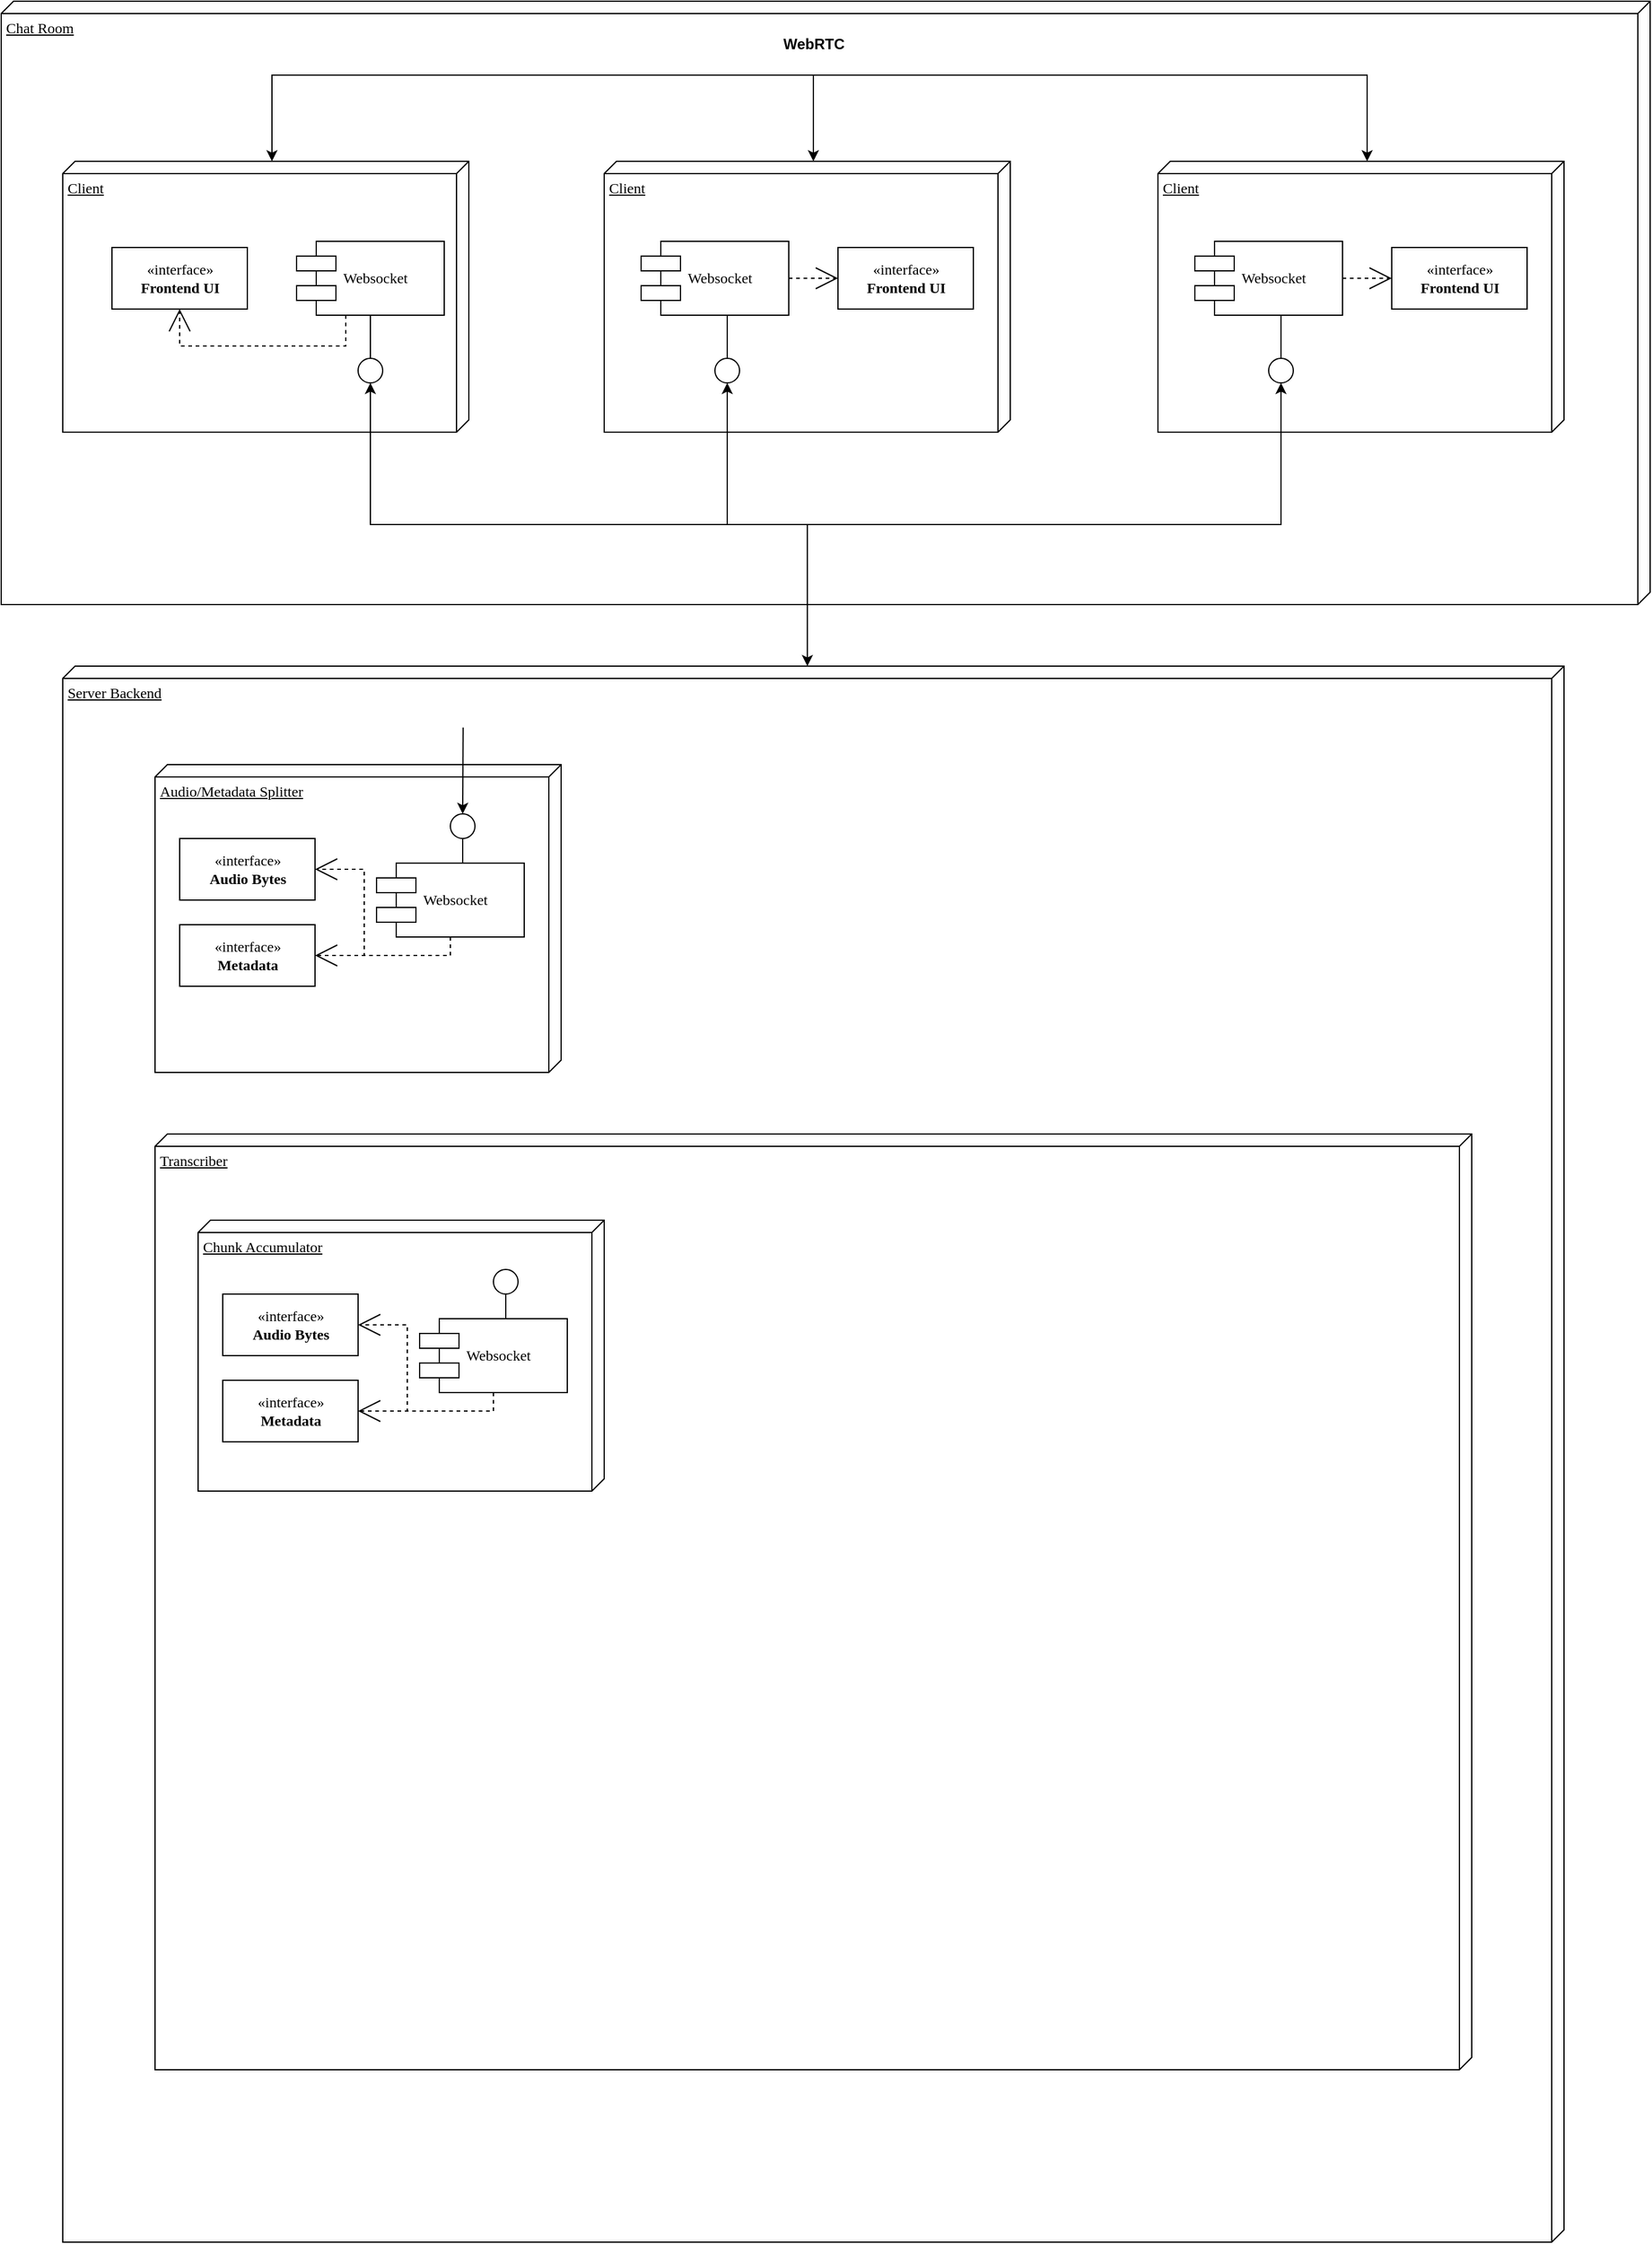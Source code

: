 <mxfile version="24.8.6">
  <diagram name="Page-1" id="5f0bae14-7c28-e335-631c-24af17079c00">
    <mxGraphModel dx="1195" dy="756" grid="1" gridSize="10" guides="1" tooltips="1" connect="1" arrows="1" fold="1" page="1" pageScale="1" pageWidth="1600" pageHeight="2240" background="none" math="0" shadow="0">
      <root>
        <mxCell id="0" />
        <mxCell id="1" parent="0" />
        <mxCell id="gZlpGWzVPiDhJivvCEjj-41" value="Chat Room" style="verticalAlign=top;align=left;spacingTop=8;spacingLeft=2;spacingRight=12;shape=cube;size=10;direction=south;fontStyle=4;html=1;rounded=0;shadow=0;comic=0;labelBackgroundColor=none;strokeWidth=1;fontFamily=Verdana;fontSize=12" vertex="1" parent="1">
          <mxGeometry x="140" y="20" width="1340" height="490" as="geometry" />
        </mxCell>
        <mxCell id="39150e848f15840c-1" value="Client" style="verticalAlign=top;align=left;spacingTop=8;spacingLeft=2;spacingRight=12;shape=cube;size=10;direction=south;fontStyle=4;html=1;rounded=0;shadow=0;comic=0;labelBackgroundColor=none;strokeWidth=1;fontFamily=Verdana;fontSize=12" parent="1" vertex="1">
          <mxGeometry x="190" y="150" width="330" height="220" as="geometry" />
        </mxCell>
        <mxCell id="39150e848f15840c-2" value="&lt;div&gt;Client&lt;/div&gt;" style="verticalAlign=top;align=left;spacingTop=8;spacingLeft=2;spacingRight=12;shape=cube;size=10;direction=south;fontStyle=4;html=1;rounded=0;shadow=0;comic=0;labelBackgroundColor=none;strokeWidth=1;fontFamily=Verdana;fontSize=12" parent="1" vertex="1">
          <mxGeometry x="630" y="150" width="330" height="220" as="geometry" />
        </mxCell>
        <mxCell id="39150e848f15840c-4" value="«interface»&lt;br&gt;&lt;b&gt;Frontend UI&lt;/b&gt;" style="html=1;rounded=0;shadow=0;comic=0;labelBackgroundColor=none;strokeWidth=1;fontFamily=Verdana;fontSize=12;align=center;" parent="1" vertex="1">
          <mxGeometry x="230" y="220" width="110" height="50" as="geometry" />
        </mxCell>
        <mxCell id="39150e848f15840c-5" value="Websocket" style="shape=component;align=left;spacingLeft=36;rounded=0;shadow=0;comic=0;labelBackgroundColor=none;strokeWidth=1;fontFamily=Verdana;fontSize=12;html=1;" parent="1" vertex="1">
          <mxGeometry x="380" y="215" width="120" height="60" as="geometry" />
        </mxCell>
        <mxCell id="39150e848f15840c-6" value="" style="ellipse;whiteSpace=wrap;html=1;rounded=0;shadow=0;comic=0;labelBackgroundColor=none;strokeWidth=1;fontFamily=Verdana;fontSize=12;align=center;" parent="1" vertex="1">
          <mxGeometry x="430" y="310" width="20" height="20" as="geometry" />
        </mxCell>
        <mxCell id="39150e848f15840c-7" value="Websocket" style="shape=component;align=left;spacingLeft=36;rounded=0;shadow=0;comic=0;labelBackgroundColor=none;strokeWidth=1;fontFamily=Verdana;fontSize=12;html=1;" parent="1" vertex="1">
          <mxGeometry x="660" y="215" width="120" height="60" as="geometry" />
        </mxCell>
        <mxCell id="39150e848f15840c-8" value="«interface»&lt;br&gt;&lt;b&gt;Frontend UI&lt;/b&gt;" style="html=1;rounded=0;shadow=0;comic=0;labelBackgroundColor=none;strokeWidth=1;fontFamily=Verdana;fontSize=12;align=center;" parent="1" vertex="1">
          <mxGeometry x="820" y="220" width="110" height="50" as="geometry" />
        </mxCell>
        <mxCell id="39150e848f15840c-9" value="" style="ellipse;whiteSpace=wrap;html=1;rounded=0;shadow=0;comic=0;labelBackgroundColor=none;strokeWidth=1;fontFamily=Verdana;fontSize=12;align=center;" parent="1" vertex="1">
          <mxGeometry x="720" y="310" width="20" height="20" as="geometry" />
        </mxCell>
        <mxCell id="39150e848f15840c-13" style="edgeStyle=elbowEdgeStyle;rounded=0;html=1;labelBackgroundColor=none;startArrow=none;startFill=0;startSize=8;endArrow=none;endFill=0;endSize=16;fontFamily=Verdana;fontSize=12;" parent="1" source="39150e848f15840c-9" target="39150e848f15840c-7" edge="1">
          <mxGeometry relative="1" as="geometry" />
        </mxCell>
        <mxCell id="39150e848f15840c-14" style="edgeStyle=elbowEdgeStyle;rounded=0;html=1;labelBackgroundColor=none;startArrow=none;startFill=0;startSize=8;endArrow=none;endFill=0;endSize=16;fontFamily=Verdana;fontSize=12;" parent="1" source="39150e848f15840c-6" target="39150e848f15840c-5" edge="1">
          <mxGeometry relative="1" as="geometry" />
        </mxCell>
        <mxCell id="39150e848f15840c-15" style="edgeStyle=orthogonalEdgeStyle;rounded=0;html=1;labelBackgroundColor=none;startArrow=none;startFill=0;startSize=8;endArrow=open;endFill=0;endSize=16;fontFamily=Verdana;fontSize=12;dashed=1;" parent="1" source="39150e848f15840c-5" target="39150e848f15840c-4" edge="1">
          <mxGeometry relative="1" as="geometry">
            <Array as="points">
              <mxPoint x="420" y="300" />
              <mxPoint x="285" y="300" />
            </Array>
          </mxGeometry>
        </mxCell>
        <mxCell id="39150e848f15840c-16" style="edgeStyle=orthogonalEdgeStyle;rounded=0;html=1;dashed=1;labelBackgroundColor=none;startArrow=none;startFill=0;startSize=8;endArrow=open;endFill=0;endSize=16;fontFamily=Verdana;fontSize=12;" parent="1" source="39150e848f15840c-7" target="39150e848f15840c-8" edge="1">
          <mxGeometry relative="1" as="geometry" />
        </mxCell>
        <mxCell id="gZlpGWzVPiDhJivvCEjj-1" value="&lt;div&gt;Client&lt;/div&gt;" style="verticalAlign=top;align=left;spacingTop=8;spacingLeft=2;spacingRight=12;shape=cube;size=10;direction=south;fontStyle=4;html=1;rounded=0;shadow=0;comic=0;labelBackgroundColor=none;strokeWidth=1;fontFamily=Verdana;fontSize=12" vertex="1" parent="1">
          <mxGeometry x="1080" y="150" width="330" height="220" as="geometry" />
        </mxCell>
        <mxCell id="gZlpGWzVPiDhJivvCEjj-2" value="Websocket" style="shape=component;align=left;spacingLeft=36;rounded=0;shadow=0;comic=0;labelBackgroundColor=none;strokeWidth=1;fontFamily=Verdana;fontSize=12;html=1;" vertex="1" parent="1">
          <mxGeometry x="1110" y="215" width="120" height="60" as="geometry" />
        </mxCell>
        <mxCell id="gZlpGWzVPiDhJivvCEjj-3" value="«interface»&lt;br&gt;&lt;b&gt;Frontend UI&lt;/b&gt;" style="html=1;rounded=0;shadow=0;comic=0;labelBackgroundColor=none;strokeWidth=1;fontFamily=Verdana;fontSize=12;align=center;" vertex="1" parent="1">
          <mxGeometry x="1270" y="220" width="110" height="50" as="geometry" />
        </mxCell>
        <mxCell id="gZlpGWzVPiDhJivvCEjj-4" value="" style="ellipse;whiteSpace=wrap;html=1;rounded=0;shadow=0;comic=0;labelBackgroundColor=none;strokeWidth=1;fontFamily=Verdana;fontSize=12;align=center;" vertex="1" parent="1">
          <mxGeometry x="1170" y="310" width="20" height="20" as="geometry" />
        </mxCell>
        <mxCell id="gZlpGWzVPiDhJivvCEjj-5" style="edgeStyle=elbowEdgeStyle;rounded=0;html=1;labelBackgroundColor=none;startArrow=none;startFill=0;startSize=8;endArrow=none;endFill=0;endSize=16;fontFamily=Verdana;fontSize=12;" edge="1" parent="1" source="gZlpGWzVPiDhJivvCEjj-4" target="gZlpGWzVPiDhJivvCEjj-2">
          <mxGeometry relative="1" as="geometry" />
        </mxCell>
        <mxCell id="gZlpGWzVPiDhJivvCEjj-6" style="edgeStyle=orthogonalEdgeStyle;rounded=0;html=1;dashed=1;labelBackgroundColor=none;startArrow=none;startFill=0;startSize=8;endArrow=open;endFill=0;endSize=16;fontFamily=Verdana;fontSize=12;" edge="1" parent="1" source="gZlpGWzVPiDhJivvCEjj-2" target="gZlpGWzVPiDhJivvCEjj-3">
          <mxGeometry relative="1" as="geometry" />
        </mxCell>
        <mxCell id="gZlpGWzVPiDhJivvCEjj-7" value="" style="endArrow=classic;startArrow=classic;html=1;rounded=0;exitX=0;exitY=0;exitDx=0;exitDy=160;exitPerimeter=0;entryX=0;entryY=0;entryDx=0;entryDy=160;entryPerimeter=0;" edge="1" parent="1" source="39150e848f15840c-1" target="gZlpGWzVPiDhJivvCEjj-1">
          <mxGeometry width="50" height="50" relative="1" as="geometry">
            <mxPoint x="710" y="340" as="sourcePoint" />
            <mxPoint x="760" y="290" as="targetPoint" />
            <Array as="points">
              <mxPoint x="360" y="80" />
              <mxPoint x="1250" y="80" />
            </Array>
          </mxGeometry>
        </mxCell>
        <mxCell id="gZlpGWzVPiDhJivvCEjj-8" value="" style="endArrow=classic;html=1;rounded=0;entryX=0;entryY=0;entryDx=0;entryDy=160;entryPerimeter=0;" edge="1" parent="1" target="39150e848f15840c-2">
          <mxGeometry width="50" height="50" relative="1" as="geometry">
            <mxPoint x="800" y="80" as="sourcePoint" />
            <mxPoint x="760" y="290" as="targetPoint" />
          </mxGeometry>
        </mxCell>
        <mxCell id="gZlpGWzVPiDhJivvCEjj-9" value="&lt;b&gt;WebRTC&lt;/b&gt;" style="text;html=1;align=center;verticalAlign=middle;resizable=0;points=[];autosize=1;strokeColor=none;fillColor=none;" vertex="1" parent="1">
          <mxGeometry x="765" y="40" width="70" height="30" as="geometry" />
        </mxCell>
        <mxCell id="gZlpGWzVPiDhJivvCEjj-10" value="Server Backend" style="verticalAlign=top;align=left;spacingTop=8;spacingLeft=2;spacingRight=12;shape=cube;size=10;direction=south;fontStyle=4;html=1;rounded=0;shadow=0;comic=0;labelBackgroundColor=none;strokeWidth=1;fontFamily=Verdana;fontSize=12" vertex="1" parent="1">
          <mxGeometry x="190" y="560" width="1220" height="1280" as="geometry" />
        </mxCell>
        <mxCell id="gZlpGWzVPiDhJivvCEjj-18" value="Audio/Metadata Splitter" style="verticalAlign=top;align=left;spacingTop=8;spacingLeft=2;spacingRight=12;shape=cube;size=10;direction=south;fontStyle=4;html=1;rounded=0;shadow=0;comic=0;labelBackgroundColor=none;strokeWidth=1;fontFamily=Verdana;fontSize=12" vertex="1" parent="1">
          <mxGeometry x="265" y="640" width="330" height="250" as="geometry" />
        </mxCell>
        <mxCell id="gZlpGWzVPiDhJivvCEjj-24" style="edgeStyle=orthogonalEdgeStyle;rounded=0;orthogonalLoop=1;jettySize=auto;html=1;exitX=0.5;exitY=1;exitDx=0;exitDy=0;entryX=0;entryY=0.504;entryDx=0;entryDy=0;entryPerimeter=0;startArrow=classic;startFill=1;" edge="1" parent="1" source="39150e848f15840c-6" target="gZlpGWzVPiDhJivvCEjj-10">
          <mxGeometry relative="1" as="geometry" />
        </mxCell>
        <mxCell id="gZlpGWzVPiDhJivvCEjj-27" value="Websocket" style="shape=component;align=left;spacingLeft=36;rounded=0;shadow=0;comic=0;labelBackgroundColor=none;strokeWidth=1;fontFamily=Verdana;fontSize=12;html=1;" vertex="1" parent="1">
          <mxGeometry x="445" y="720" width="120" height="60" as="geometry" />
        </mxCell>
        <mxCell id="gZlpGWzVPiDhJivvCEjj-28" value="" style="ellipse;whiteSpace=wrap;html=1;rounded=0;shadow=0;comic=0;labelBackgroundColor=none;strokeWidth=1;fontFamily=Verdana;fontSize=12;align=center;" vertex="1" parent="1">
          <mxGeometry x="505" y="680" width="20" height="20" as="geometry" />
        </mxCell>
        <mxCell id="gZlpGWzVPiDhJivvCEjj-29" style="edgeStyle=elbowEdgeStyle;rounded=0;html=1;labelBackgroundColor=none;startArrow=none;startFill=0;startSize=8;endArrow=none;endFill=0;endSize=16;fontFamily=Verdana;fontSize=12;" edge="1" parent="1" source="gZlpGWzVPiDhJivvCEjj-28" target="gZlpGWzVPiDhJivvCEjj-27">
          <mxGeometry relative="1" as="geometry" />
        </mxCell>
        <mxCell id="gZlpGWzVPiDhJivvCEjj-33" value="" style="endArrow=none;html=1;rounded=0;exitX=0.5;exitY=0;exitDx=0;exitDy=0;entryX=0.039;entryY=0.762;entryDx=0;entryDy=0;entryPerimeter=0;endFill=0;startArrow=classic;startFill=1;" edge="1" parent="1" source="gZlpGWzVPiDhJivvCEjj-28">
          <mxGeometry width="50" height="50" relative="1" as="geometry">
            <mxPoint x="805" y="550" as="sourcePoint" />
            <mxPoint x="515.36" y="609.92" as="targetPoint" />
          </mxGeometry>
        </mxCell>
        <mxCell id="gZlpGWzVPiDhJivvCEjj-34" value="" style="endArrow=classic;html=1;rounded=0;entryX=0.5;entryY=1;entryDx=0;entryDy=0;" edge="1" parent="1" target="39150e848f15840c-9">
          <mxGeometry width="50" height="50" relative="1" as="geometry">
            <mxPoint x="730" y="445" as="sourcePoint" />
            <mxPoint x="800" y="350" as="targetPoint" />
          </mxGeometry>
        </mxCell>
        <mxCell id="gZlpGWzVPiDhJivvCEjj-35" value="" style="endArrow=classic;html=1;rounded=0;entryX=0.5;entryY=1;entryDx=0;entryDy=0;" edge="1" parent="1" target="gZlpGWzVPiDhJivvCEjj-4">
          <mxGeometry width="50" height="50" relative="1" as="geometry">
            <mxPoint x="794" y="445" as="sourcePoint" />
            <mxPoint x="810" y="310" as="targetPoint" />
            <Array as="points">
              <mxPoint x="1180" y="445" />
            </Array>
          </mxGeometry>
        </mxCell>
        <mxCell id="gZlpGWzVPiDhJivvCEjj-36" value="«interface»&lt;br&gt;&lt;b&gt;Audio Bytes&lt;/b&gt;" style="html=1;rounded=0;shadow=0;comic=0;labelBackgroundColor=none;strokeWidth=1;fontFamily=Verdana;fontSize=12;align=center;" vertex="1" parent="1">
          <mxGeometry x="285" y="700" width="110" height="50" as="geometry" />
        </mxCell>
        <mxCell id="gZlpGWzVPiDhJivvCEjj-37" value="«interface»&lt;br&gt;&lt;b&gt;Metadata&lt;br&gt;&lt;/b&gt;" style="html=1;rounded=0;shadow=0;comic=0;labelBackgroundColor=none;strokeWidth=1;fontFamily=Verdana;fontSize=12;align=center;" vertex="1" parent="1">
          <mxGeometry x="285" y="770" width="110" height="50" as="geometry" />
        </mxCell>
        <mxCell id="gZlpGWzVPiDhJivvCEjj-38" style="edgeStyle=orthogonalEdgeStyle;rounded=0;html=1;labelBackgroundColor=none;startArrow=none;startFill=0;startSize=8;endArrow=open;endFill=0;endSize=16;fontFamily=Verdana;fontSize=12;dashed=1;exitX=0.5;exitY=1;exitDx=0;exitDy=0;entryX=1;entryY=0.5;entryDx=0;entryDy=0;" edge="1" parent="1" source="gZlpGWzVPiDhJivvCEjj-27" target="gZlpGWzVPiDhJivvCEjj-37">
          <mxGeometry relative="1" as="geometry">
            <Array as="points">
              <mxPoint x="505" y="795" />
            </Array>
            <mxPoint x="550" y="815" as="sourcePoint" />
            <mxPoint x="415" y="810" as="targetPoint" />
          </mxGeometry>
        </mxCell>
        <mxCell id="gZlpGWzVPiDhJivvCEjj-39" style="edgeStyle=orthogonalEdgeStyle;rounded=0;html=1;labelBackgroundColor=none;startArrow=none;startFill=0;startSize=8;endArrow=open;endFill=0;endSize=16;fontFamily=Verdana;fontSize=12;dashed=1;entryX=1;entryY=0.5;entryDx=0;entryDy=0;" edge="1" parent="1" target="gZlpGWzVPiDhJivvCEjj-36">
          <mxGeometry relative="1" as="geometry">
            <Array as="points">
              <mxPoint x="505" y="795" />
              <mxPoint x="435" y="795" />
              <mxPoint x="435" y="725" />
            </Array>
            <mxPoint x="505" y="780" as="sourcePoint" />
            <mxPoint x="405" y="805" as="targetPoint" />
          </mxGeometry>
        </mxCell>
        <mxCell id="gZlpGWzVPiDhJivvCEjj-40" value="Transcriber" style="verticalAlign=top;align=left;spacingTop=8;spacingLeft=2;spacingRight=12;shape=cube;size=10;direction=south;fontStyle=4;html=1;rounded=0;shadow=0;comic=0;labelBackgroundColor=none;strokeWidth=1;fontFamily=Verdana;fontSize=12" vertex="1" parent="1">
          <mxGeometry x="265" y="940" width="1070" height="760" as="geometry" />
        </mxCell>
        <mxCell id="gZlpGWzVPiDhJivvCEjj-44" value="Chunk Accumulator" style="verticalAlign=top;align=left;spacingTop=8;spacingLeft=2;spacingRight=12;shape=cube;size=10;direction=south;fontStyle=4;html=1;rounded=0;shadow=0;comic=0;labelBackgroundColor=none;strokeWidth=1;fontFamily=Verdana;fontSize=12" vertex="1" parent="1">
          <mxGeometry x="300" y="1010" width="330" height="220" as="geometry" />
        </mxCell>
        <mxCell id="gZlpGWzVPiDhJivvCEjj-45" value="Websocket" style="shape=component;align=left;spacingLeft=36;rounded=0;shadow=0;comic=0;labelBackgroundColor=none;strokeWidth=1;fontFamily=Verdana;fontSize=12;html=1;" vertex="1" parent="1">
          <mxGeometry x="480" y="1090" width="120" height="60" as="geometry" />
        </mxCell>
        <mxCell id="gZlpGWzVPiDhJivvCEjj-46" value="" style="ellipse;whiteSpace=wrap;html=1;rounded=0;shadow=0;comic=0;labelBackgroundColor=none;strokeWidth=1;fontFamily=Verdana;fontSize=12;align=center;" vertex="1" parent="1">
          <mxGeometry x="540" y="1050" width="20" height="20" as="geometry" />
        </mxCell>
        <mxCell id="gZlpGWzVPiDhJivvCEjj-47" style="edgeStyle=elbowEdgeStyle;rounded=0;html=1;labelBackgroundColor=none;startArrow=none;startFill=0;startSize=8;endArrow=none;endFill=0;endSize=16;fontFamily=Verdana;fontSize=12;" edge="1" parent="1" source="gZlpGWzVPiDhJivvCEjj-46" target="gZlpGWzVPiDhJivvCEjj-45">
          <mxGeometry relative="1" as="geometry" />
        </mxCell>
        <mxCell id="gZlpGWzVPiDhJivvCEjj-48" value="«interface»&lt;br&gt;&lt;b&gt;Audio Bytes&lt;/b&gt;" style="html=1;rounded=0;shadow=0;comic=0;labelBackgroundColor=none;strokeWidth=1;fontFamily=Verdana;fontSize=12;align=center;" vertex="1" parent="1">
          <mxGeometry x="320" y="1070" width="110" height="50" as="geometry" />
        </mxCell>
        <mxCell id="gZlpGWzVPiDhJivvCEjj-49" value="«interface»&lt;br&gt;&lt;b&gt;Metadata&lt;br&gt;&lt;/b&gt;" style="html=1;rounded=0;shadow=0;comic=0;labelBackgroundColor=none;strokeWidth=1;fontFamily=Verdana;fontSize=12;align=center;" vertex="1" parent="1">
          <mxGeometry x="320" y="1140" width="110" height="50" as="geometry" />
        </mxCell>
        <mxCell id="gZlpGWzVPiDhJivvCEjj-50" style="edgeStyle=orthogonalEdgeStyle;rounded=0;html=1;labelBackgroundColor=none;startArrow=none;startFill=0;startSize=8;endArrow=open;endFill=0;endSize=16;fontFamily=Verdana;fontSize=12;dashed=1;exitX=0.5;exitY=1;exitDx=0;exitDy=0;entryX=1;entryY=0.5;entryDx=0;entryDy=0;" edge="1" parent="1" source="gZlpGWzVPiDhJivvCEjj-45" target="gZlpGWzVPiDhJivvCEjj-49">
          <mxGeometry relative="1" as="geometry">
            <Array as="points">
              <mxPoint x="540" y="1165" />
            </Array>
            <mxPoint x="585" y="1185" as="sourcePoint" />
            <mxPoint x="450" y="1180" as="targetPoint" />
          </mxGeometry>
        </mxCell>
        <mxCell id="gZlpGWzVPiDhJivvCEjj-51" style="edgeStyle=orthogonalEdgeStyle;rounded=0;html=1;labelBackgroundColor=none;startArrow=none;startFill=0;startSize=8;endArrow=open;endFill=0;endSize=16;fontFamily=Verdana;fontSize=12;dashed=1;entryX=1;entryY=0.5;entryDx=0;entryDy=0;" edge="1" parent="1" target="gZlpGWzVPiDhJivvCEjj-48">
          <mxGeometry relative="1" as="geometry">
            <Array as="points">
              <mxPoint x="540" y="1165" />
              <mxPoint x="470" y="1165" />
              <mxPoint x="470" y="1095" />
            </Array>
            <mxPoint x="540" y="1150" as="sourcePoint" />
            <mxPoint x="440" y="1175" as="targetPoint" />
          </mxGeometry>
        </mxCell>
      </root>
    </mxGraphModel>
  </diagram>
</mxfile>
